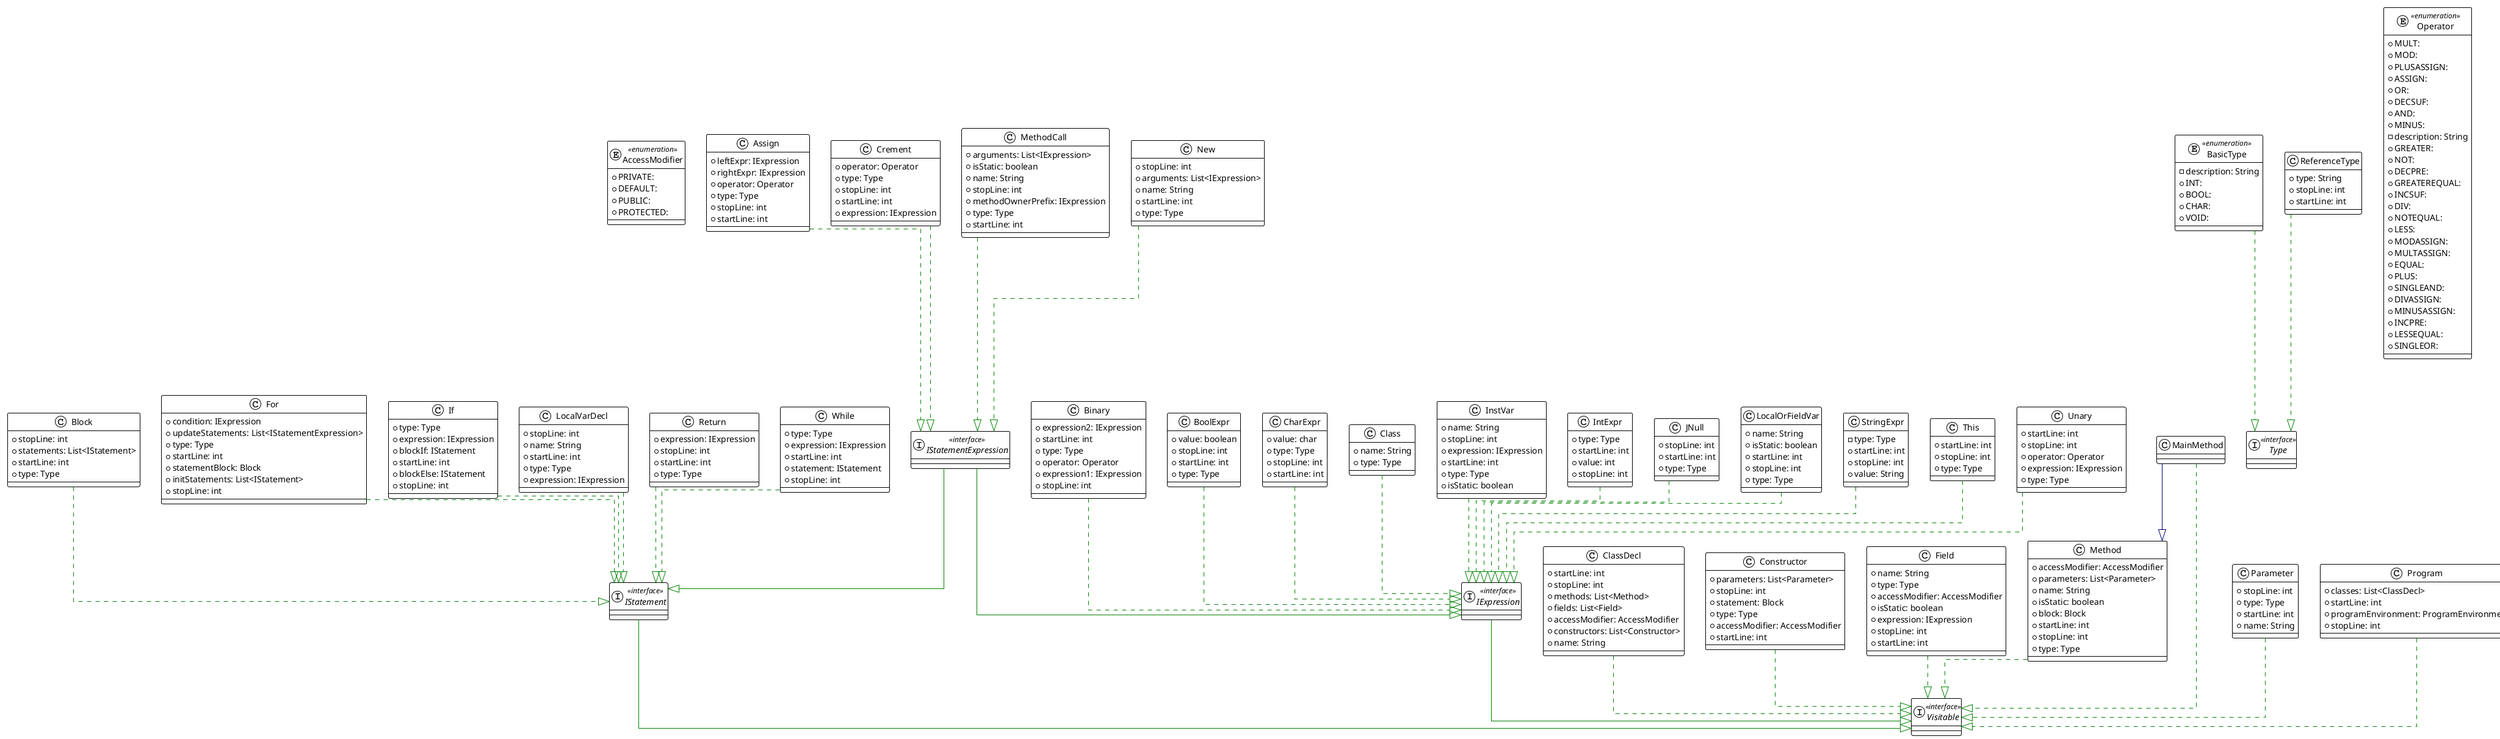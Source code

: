 @startuml

!theme plain
top to bottom direction
skinparam linetype ortho

enum AccessModifier << enumeration >> {
  + PRIVATE: 
  + DEFAULT: 
  + PUBLIC: 
  + PROTECTED: 
}
class Assign {
  + leftExpr: IExpression
  + rightExpr: IExpression
  + operator: Operator
  + type: Type
  + stopLine: int
  + startLine: int
}
enum BasicType << enumeration >> {
  - description: String
  + INT: 
  + BOOL: 
  + CHAR: 
  + VOID: 
}
class Binary {
  + expression2: IExpression
  + startLine: int
  + type: Type
  + operator: Operator
  + expression1: IExpression
  + stopLine: int
}
class Block {
  + stopLine: int
  + statements: List<IStatement>
  + startLine: int
  + type: Type
}
class BoolExpr {
  + value: boolean
  + stopLine: int
  + startLine: int
  + type: Type
}
class CharExpr {
  + value: char
  + type: Type
  + stopLine: int
  + startLine: int
}
class Class {
  + name: String
  + type: Type
}
class ClassDecl {
  + startLine: int
  + stopLine: int
  + methods: List<Method>
  + fields: List<Field>
  + accessModifier: AccessModifier
  + constructors: List<Constructor>
  + name: String
}
class Constructor {
  + parameters: List<Parameter>
  + stopLine: int
  + statement: Block
  + type: Type
  + accessModifier: AccessModifier
  + startLine: int
}
class Crement {
  + operator: Operator
  + type: Type
  + stopLine: int
  + startLine: int
  + expression: IExpression
}
class Field {
  + name: String
  + type: Type
  + accessModifier: AccessModifier
  + isStatic: boolean
  + expression: IExpression
  + stopLine: int
  + startLine: int
}
class For {
  + condition: IExpression
  + updateStatements: List<IStatementExpression>
  + type: Type
  + startLine: int
  + statementBlock: Block
  + initStatements: List<IStatement>
  + stopLine: int
}
interface IExpression << interface >>
interface IStatement << interface >>
interface IStatementExpression << interface >>
class If {
  + type: Type
  + expression: IExpression
  + blockIf: IStatement
  + startLine: int
  + blockElse: IStatement
  + stopLine: int
}
class InstVar {
  + name: String
  + stopLine: int
  + expression: IExpression
  + startLine: int
  + type: Type
  + isStatic: boolean
}
class IntExpr {
  + type: Type
  + startLine: int
  + value: int
  + stopLine: int
}
class JNull {
  + stopLine: int
  + startLine: int
  + type: Type
}
class LocalOrFieldVar {
  + name: String
  + isStatic: boolean
  + startLine: int
  + stopLine: int
  + type: Type
}
class LocalVarDecl {
  + stopLine: int
  + name: String
  + startLine: int
  + type: Type
  + expression: IExpression
}
class MainMethod
class Method {
  + accessModifier: AccessModifier
  + parameters: List<Parameter>
  + name: String
  + isStatic: boolean
  + block: Block
  + startLine: int
  + stopLine: int
  + type: Type
}
class MethodCall {
  + arguments: List<IExpression>
  + isStatic: boolean
  + name: String
  + stopLine: int
  + methodOwnerPrefix: IExpression
  + type: Type
  + startLine: int
}
class New {
  + stopLine: int
  + arguments: List<IExpression>
  + name: String
  + startLine: int
  + type: Type
}
enum Operator << enumeration >> {
  + MULT: 
  + MOD: 
  + PLUSASSIGN: 
  + ASSIGN: 
  + OR: 
  + DECSUF: 
  + AND: 
  + MINUS: 
  - description: String
  + GREATER: 
  + NOT: 
  + DECPRE: 
  + GREATEREQUAL: 
  + INCSUF: 
  + DIV: 
  + NOTEQUAL: 
  + LESS: 
  + MODASSIGN: 
  + MULTASSIGN: 
  + EQUAL: 
  + PLUS: 
  + SINGLEAND: 
  + DIVASSIGN: 
  + MINUSASSIGN: 
  + INCPRE: 
  + LESSEQUAL: 
  + SINGLEOR: 
}
class Parameter {
  + stopLine: int
  + type: Type
  + startLine: int
  + name: String
}
class Program {
  + classes: List<ClassDecl>
  + startLine: int
  + programEnvironment: ProgramEnvironment
  + stopLine: int
}
class ReferenceType {
  + type: String
  + stopLine: int
  + startLine: int
}
class Return {
  + expression: IExpression
  + stopLine: int
  + startLine: int
  + type: Type
}
class StringExpr {
  - type: Type
  + startLine: int
  + stopLine: int
  + value: String
}
class This {
  + startLine: int
  + stopLine: int
  + type: Type
}
interface Type << interface >>
class Unary {
  + startLine: int
  + stopLine: int
  + operator: Operator
  + expression: IExpression
  + type: Type
}
interface Visitable << interface >>
class While {
  + type: Type
  + expression: IExpression
  + startLine: int
  + statement: IStatement
  + stopLine: int
}

Assign                -[#008200,dashed]-^  IStatementExpression 
BasicType             -[#008200,dashed]-^  Type                 
Binary                -[#008200,dashed]-^  IExpression          
Block                 -[#008200,dashed]-^  IStatement           
BoolExpr              -[#008200,dashed]-^  IExpression          
CharExpr              -[#008200,dashed]-^  IExpression          
Class                 -[#008200,dashed]-^  IExpression          
ClassDecl             -[#008200,dashed]-^  Visitable            
Constructor           -[#008200,dashed]-^  Visitable            
Crement               -[#008200,dashed]-^  IStatementExpression 
Field                 -[#008200,dashed]-^  Visitable            
For                   -[#008200,dashed]-^  IStatement           
IExpression           -[#008200,plain]-^  Visitable            
IStatement            -[#008200,plain]-^  Visitable            
IStatementExpression  -[#008200,plain]-^  IExpression          
IStatementExpression  -[#008200,plain]-^  IStatement           
If                    -[#008200,dashed]-^  IStatement           
InstVar               -[#008200,dashed]-^  IExpression          
IntExpr               -[#008200,dashed]-^  IExpression          
JNull                 -[#008200,dashed]-^  IExpression          
LocalOrFieldVar       -[#008200,dashed]-^  IExpression          
LocalVarDecl          -[#008200,dashed]-^  IStatement           
MainMethod            -[#000082,plain]-^  Method               
MainMethod            -[#008200,dashed]-^  Visitable            
Method                -[#008200,dashed]-^  Visitable            
MethodCall            -[#008200,dashed]-^  IStatementExpression 
New                   -[#008200,dashed]-^  IStatementExpression 
Parameter             -[#008200,dashed]-^  Visitable            
Program               -[#008200,dashed]-^  Visitable            
ReferenceType         -[#008200,dashed]-^  Type                 
Return                -[#008200,dashed]-^  IStatement           
StringExpr            -[#008200,dashed]-^  IExpression          
This                  -[#008200,dashed]-^  IExpression          
Unary                 -[#008200,dashed]-^  IExpression          
While                 -[#008200,dashed]-^  IStatement           
@enduml
